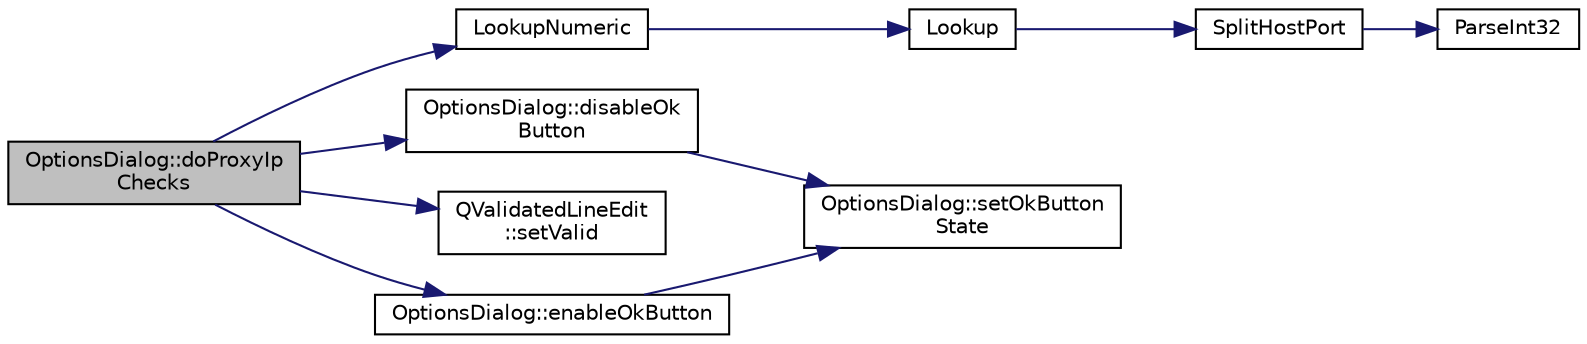 digraph "OptionsDialog::doProxyIpChecks"
{
  edge [fontname="Helvetica",fontsize="10",labelfontname="Helvetica",labelfontsize="10"];
  node [fontname="Helvetica",fontsize="10",shape=record];
  rankdir="LR";
  Node17 [label="OptionsDialog::doProxyIp\lChecks",height=0.2,width=0.4,color="black", fillcolor="grey75", style="filled", fontcolor="black"];
  Node17 -> Node18 [color="midnightblue",fontsize="10",style="solid",fontname="Helvetica"];
  Node18 [label="LookupNumeric",height=0.2,width=0.4,color="black", fillcolor="white", style="filled",URL="$netbase_8cpp.html#aca44bd756958aa16d8d8703e4c90c936"];
  Node18 -> Node19 [color="midnightblue",fontsize="10",style="solid",fontname="Helvetica"];
  Node19 [label="Lookup",height=0.2,width=0.4,color="black", fillcolor="white", style="filled",URL="$netbase_8cpp.html#a56a2f4bcb9fb77b5efe358f804f642cc"];
  Node19 -> Node20 [color="midnightblue",fontsize="10",style="solid",fontname="Helvetica"];
  Node20 [label="SplitHostPort",height=0.2,width=0.4,color="black", fillcolor="white", style="filled",URL="$netbase_8cpp.html#a1b1ce2ba1ffe40785e65ec3ad5a20e79"];
  Node20 -> Node21 [color="midnightblue",fontsize="10",style="solid",fontname="Helvetica"];
  Node21 [label="ParseInt32",height=0.2,width=0.4,color="black", fillcolor="white", style="filled",URL="$utilstrencodings_8cpp.html#a880a215d9e931432b095084c756a49bb",tooltip="Convert string to signed 32-bit integer with strict parse error feedback. "];
  Node17 -> Node22 [color="midnightblue",fontsize="10",style="solid",fontname="Helvetica"];
  Node22 [label="OptionsDialog::disableOk\lButton",height=0.2,width=0.4,color="black", fillcolor="white", style="filled",URL="$class_options_dialog.html#afc1563fdbe4599311b617533dd8af0a9"];
  Node22 -> Node23 [color="midnightblue",fontsize="10",style="solid",fontname="Helvetica"];
  Node23 [label="OptionsDialog::setOkButton\lState",height=0.2,width=0.4,color="black", fillcolor="white", style="filled",URL="$class_options_dialog.html#afa0db091df14d443de8afd4ee28e0775"];
  Node17 -> Node24 [color="midnightblue",fontsize="10",style="solid",fontname="Helvetica"];
  Node24 [label="QValidatedLineEdit\l::setValid",height=0.2,width=0.4,color="black", fillcolor="white", style="filled",URL="$class_q_validated_line_edit.html#ad9984e2e463cc7fbf28fe334498a1df5"];
  Node17 -> Node25 [color="midnightblue",fontsize="10",style="solid",fontname="Helvetica"];
  Node25 [label="OptionsDialog::enableOkButton",height=0.2,width=0.4,color="black", fillcolor="white", style="filled",URL="$class_options_dialog.html#a8828179d8f32f304e47392210eb18046"];
  Node25 -> Node23 [color="midnightblue",fontsize="10",style="solid",fontname="Helvetica"];
}
